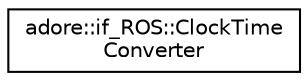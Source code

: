 digraph "Graphical Class Hierarchy"
{
 // LATEX_PDF_SIZE
  edge [fontname="Helvetica",fontsize="10",labelfontname="Helvetica",labelfontsize="10"];
  node [fontname="Helvetica",fontsize="10",shape=record];
  rankdir="LR";
  Node0 [label="adore::if_ROS::ClockTime\lConverter",height=0.2,width=0.4,color="black", fillcolor="white", style="filled",URL="$structadore_1_1if__ROS_1_1ClockTimeConverter.html",tooltip=" "];
}
